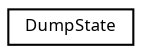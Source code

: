 digraph "Graphical Class Hierarchy"
{
  edge [fontname="Sans",fontsize="8",labelfontname="Sans",labelfontsize="8"];
  node [fontname="Sans",fontsize="8",shape=record];
  rankdir="LR";
  Node1 [label="DumpState",height=0.2,width=0.4,color="black", fillcolor="white", style="filled",URL="$struct_dump_state.html"];
}
